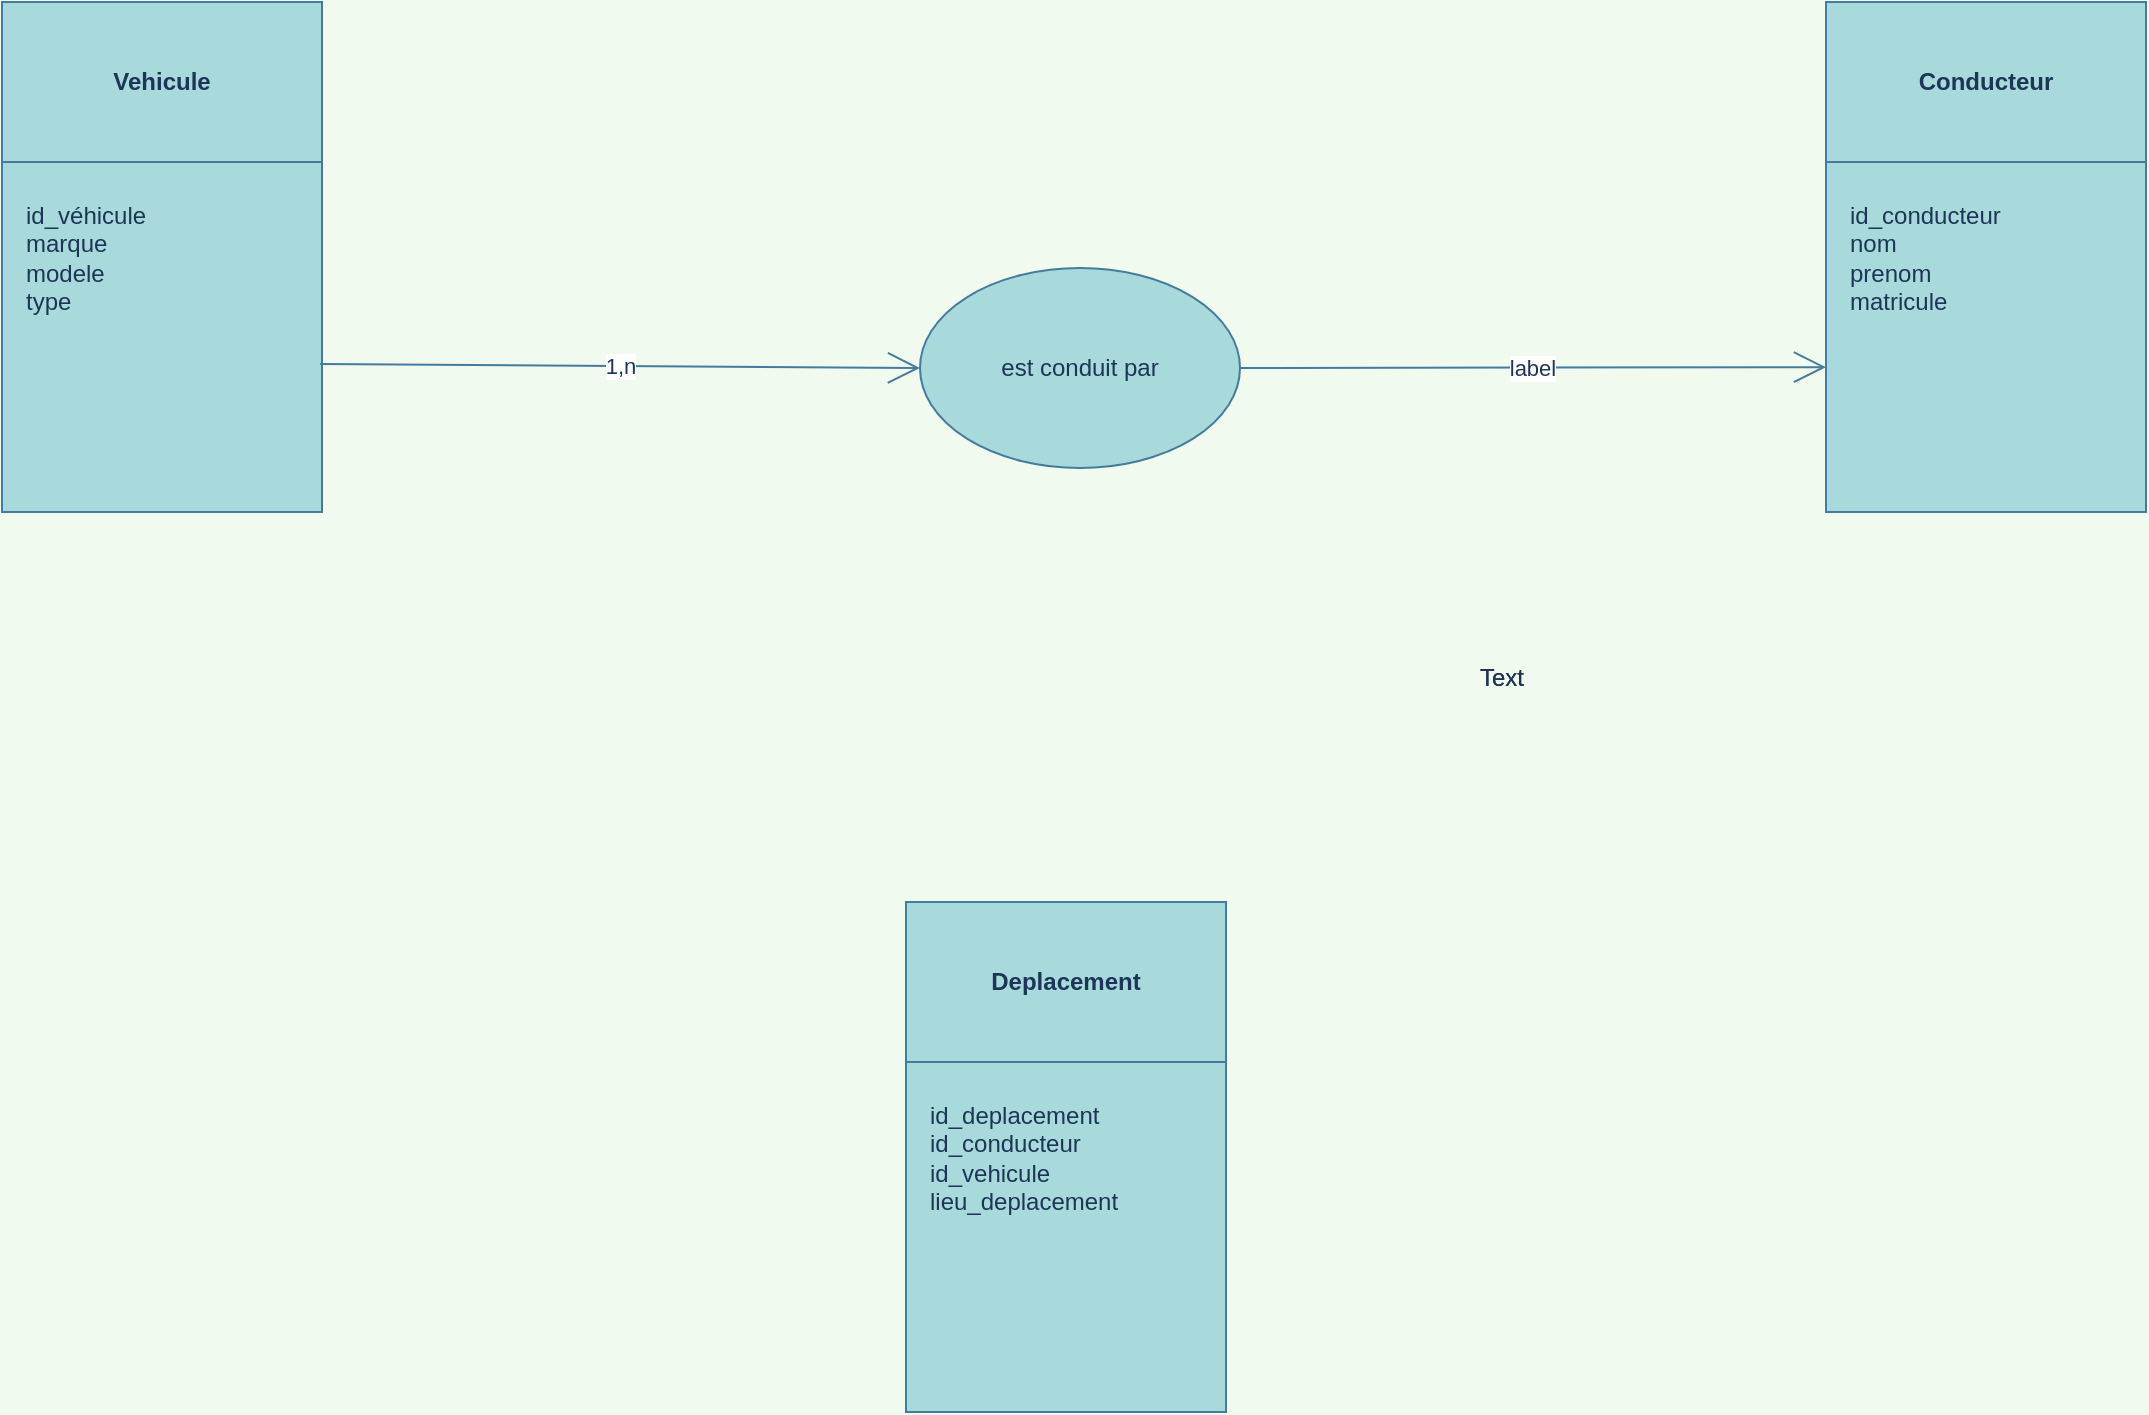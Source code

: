 <mxfile version="20.4.0" type="github">
  <diagram id="De7Ffgxd1gm88dtqFJdc" name="Page-1">
    <mxGraphModel dx="1886" dy="893" grid="0" gridSize="10" guides="1" tooltips="1" connect="1" arrows="1" fold="1" page="0" pageScale="1" pageWidth="1169" pageHeight="827" background="#F1FAEE" math="0" shadow="0">
      <root>
        <mxCell id="0" />
        <mxCell id="1" parent="0" />
        <mxCell id="qRwrazra5Gr0seM4BbA9-1" value="&lt;div style=&quot;&quot;&gt;&lt;span style=&quot;background-color: initial;&quot;&gt;id_véhicule&lt;/span&gt;&lt;/div&gt;&lt;div style=&quot;&quot;&gt;&lt;span style=&quot;background-color: initial;&quot;&gt;marque&lt;/span&gt;&lt;/div&gt;&lt;div style=&quot;&quot;&gt;&lt;span style=&quot;background-color: initial;&quot;&gt;modele&lt;/span&gt;&lt;/div&gt;&lt;div style=&quot;&quot;&gt;&lt;span style=&quot;background-color: initial;&quot;&gt;type&lt;/span&gt;&lt;/div&gt;" style="rounded=0;whiteSpace=wrap;html=1;hachureGap=4;fillColor=#A8DADC;strokeColor=#457B9D;fontColor=#1D3557;align=left;spacingLeft=10;" vertex="1" parent="1">
          <mxGeometry x="19" y="174" width="160" height="255" as="geometry" />
        </mxCell>
        <mxCell id="qRwrazra5Gr0seM4BbA9-2" value="Vehicule" style="rounded=0;whiteSpace=wrap;html=1;hachureGap=4;fillColor=#A8DADC;strokeColor=#457B9D;fontColor=#1D3557;fontStyle=1" vertex="1" parent="1">
          <mxGeometry x="19" y="174" width="160" height="80" as="geometry" />
        </mxCell>
        <mxCell id="qRwrazra5Gr0seM4BbA9-3" value="&lt;div style=&quot;&quot;&gt;&lt;span style=&quot;background-color: initial;&quot;&gt;id_conducteur&lt;/span&gt;&lt;/div&gt;&lt;div style=&quot;&quot;&gt;&lt;span style=&quot;background-color: initial;&quot;&gt;nom&lt;/span&gt;&lt;/div&gt;&lt;div style=&quot;&quot;&gt;&lt;span style=&quot;background-color: initial;&quot;&gt;prenom&lt;/span&gt;&lt;/div&gt;&lt;div style=&quot;&quot;&gt;&lt;span style=&quot;background-color: initial;&quot;&gt;matricule&lt;/span&gt;&lt;/div&gt;" style="rounded=0;whiteSpace=wrap;html=1;hachureGap=4;fillColor=#A8DADC;strokeColor=#457B9D;fontColor=#1D3557;align=left;spacingLeft=10;" vertex="1" parent="1">
          <mxGeometry x="931" y="174" width="160" height="255" as="geometry" />
        </mxCell>
        <mxCell id="qRwrazra5Gr0seM4BbA9-4" value="&lt;b&gt;Conducteur&lt;/b&gt;" style="rounded=0;whiteSpace=wrap;html=1;hachureGap=4;fillColor=#A8DADC;strokeColor=#457B9D;fontColor=#1D3557;" vertex="1" parent="1">
          <mxGeometry x="931" y="174" width="160" height="80" as="geometry" />
        </mxCell>
        <mxCell id="qRwrazra5Gr0seM4BbA9-5" value="id_deplacement&lt;br&gt;id_conducteur&lt;br&gt;id_vehicule&lt;br&gt;lieu_deplacement" style="rounded=0;whiteSpace=wrap;html=1;hachureGap=4;fillColor=#A8DADC;strokeColor=#457B9D;fontColor=#1D3557;align=left;spacingLeft=10;" vertex="1" parent="1">
          <mxGeometry x="471" y="624" width="160" height="255" as="geometry" />
        </mxCell>
        <mxCell id="qRwrazra5Gr0seM4BbA9-6" value="&lt;b&gt;Deplacement&lt;/b&gt;" style="rounded=0;whiteSpace=wrap;html=1;hachureGap=4;fillColor=#A8DADC;strokeColor=#457B9D;fontColor=#1D3557;" vertex="1" parent="1">
          <mxGeometry x="471" y="624" width="160" height="80" as="geometry" />
        </mxCell>
        <mxCell id="qRwrazra5Gr0seM4BbA9-8" value="est conduit par" style="ellipse;whiteSpace=wrap;html=1;hachureGap=4;strokeColor=#457B9D;fontColor=#1D3557;fillColor=#A8DADC;" vertex="1" parent="1">
          <mxGeometry x="478" y="307" width="160" height="100" as="geometry" />
        </mxCell>
        <mxCell id="qRwrazra5Gr0seM4BbA9-9" value="1,n" style="edgeStyle=none;orthogonalLoop=1;jettySize=auto;html=1;rounded=0;strokeColor=#457B9D;fontColor=#1D3557;endArrow=open;startSize=14;endSize=14;sourcePerimeterSpacing=8;targetPerimeterSpacing=8;fillColor=#A8DADC;curved=1;entryX=0;entryY=0.5;entryDx=0;entryDy=0;exitX=0.994;exitY=0.71;exitDx=0;exitDy=0;exitPerimeter=0;" edge="1" parent="1" source="qRwrazra5Gr0seM4BbA9-1" target="qRwrazra5Gr0seM4BbA9-8">
          <mxGeometry width="120" relative="1" as="geometry">
            <mxPoint x="232" y="353" as="sourcePoint" />
            <mxPoint x="381" y="356.5" as="targetPoint" />
            <Array as="points" />
            <mxPoint as="offset" />
          </mxGeometry>
        </mxCell>
        <mxCell id="qRwrazra5Gr0seM4BbA9-10" value="label" style="edgeStyle=none;orthogonalLoop=1;jettySize=auto;html=1;rounded=0;strokeColor=#457B9D;fontColor=#1D3557;endArrow=open;startSize=14;endSize=14;sourcePerimeterSpacing=8;targetPerimeterSpacing=8;fillColor=#A8DADC;curved=1;entryX=0;entryY=0.716;entryDx=0;entryDy=0;entryPerimeter=0;exitX=1;exitY=0.5;exitDx=0;exitDy=0;" edge="1" parent="1" source="qRwrazra5Gr0seM4BbA9-8" target="qRwrazra5Gr0seM4BbA9-3">
          <mxGeometry width="120" relative="1" as="geometry">
            <mxPoint x="714" y="356.5" as="sourcePoint" />
            <mxPoint x="834" y="356.5" as="targetPoint" />
            <Array as="points">
              <mxPoint x="792" y="356.5" />
            </Array>
          </mxGeometry>
        </mxCell>
        <mxCell id="qRwrazra5Gr0seM4BbA9-11" value="Text" style="text;strokeColor=none;fillColor=none;html=1;align=center;verticalAlign=middle;whiteSpace=wrap;rounded=0;hachureGap=4;fontColor=#1D3557;" vertex="1" parent="1">
          <mxGeometry x="739" y="497" width="60" height="30" as="geometry" />
        </mxCell>
        <mxCell id="qRwrazra5Gr0seM4BbA9-12" value="Text" style="text;strokeColor=none;fillColor=none;html=1;align=center;verticalAlign=middle;whiteSpace=wrap;rounded=0;hachureGap=4;fontColor=#1D3557;" vertex="1" parent="1">
          <mxGeometry x="739" y="497" width="60" height="30" as="geometry" />
        </mxCell>
      </root>
    </mxGraphModel>
  </diagram>
</mxfile>
